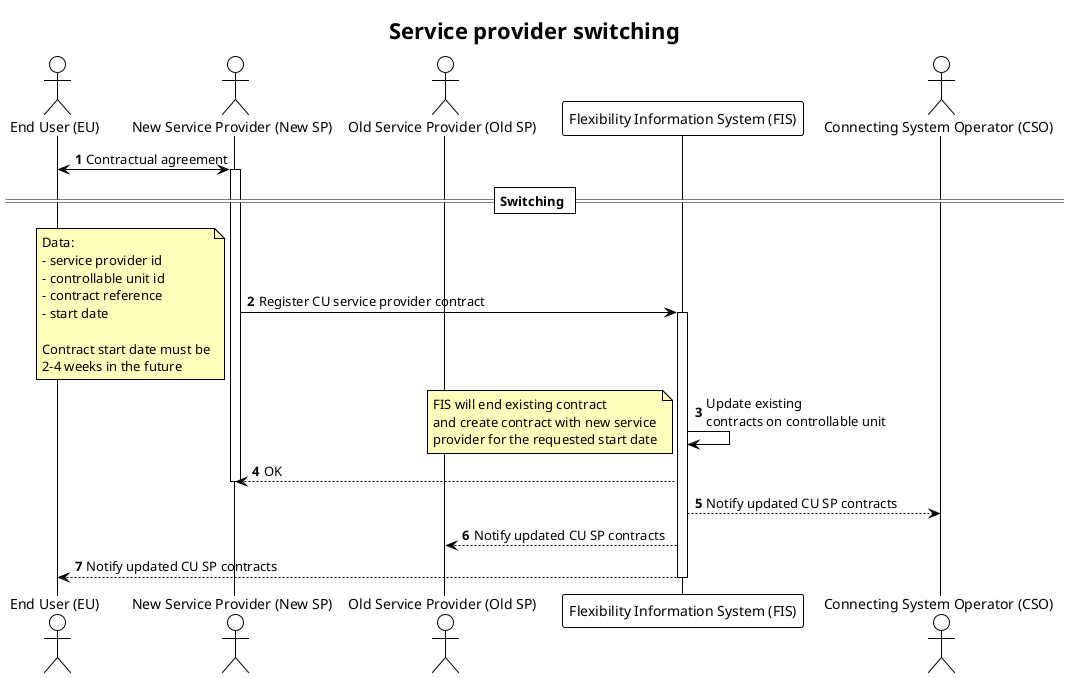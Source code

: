 @startuml service_provider_switching
!theme plain

title Service provider switching

autonumber
skinparam note {
    BackgroundColor #FFFFBD
}

actor "End User (EU)" AS EU
actor "New Service Provider (New SP)" as SP_NEW
actor "Old Service Provider (Old SP)" as SP_OLD
participant "Flexibility Information System (FIS)" as FIS
actor "Connecting System Operator (CSO)" as CSO

EU <-> SP_NEW: Contractual agreement
activate SP_NEW


== Switching ==

SP_NEW -> FIS: Register CU service provider contract
note left
    Data:
    - service provider id
    - controllable unit id
    - contract reference
    - start date

    Contract start date must be
    2-4 weeks in the future
end note

activate FIS

FIS -> FIS: Update existing\ncontracts on controllable unit
note left
    FIS will end existing contract
    and create contract with new service
    provider for the requested start date
end note

FIS --> SP_NEW: OK
deactivate SP_NEW

FIS --> CSO: Notify updated CU SP contracts
FIS --> SP_OLD: Notify updated CU SP contracts
FIS --> EU : Notify updated CU SP contracts

deactivate FIS

@enduml
